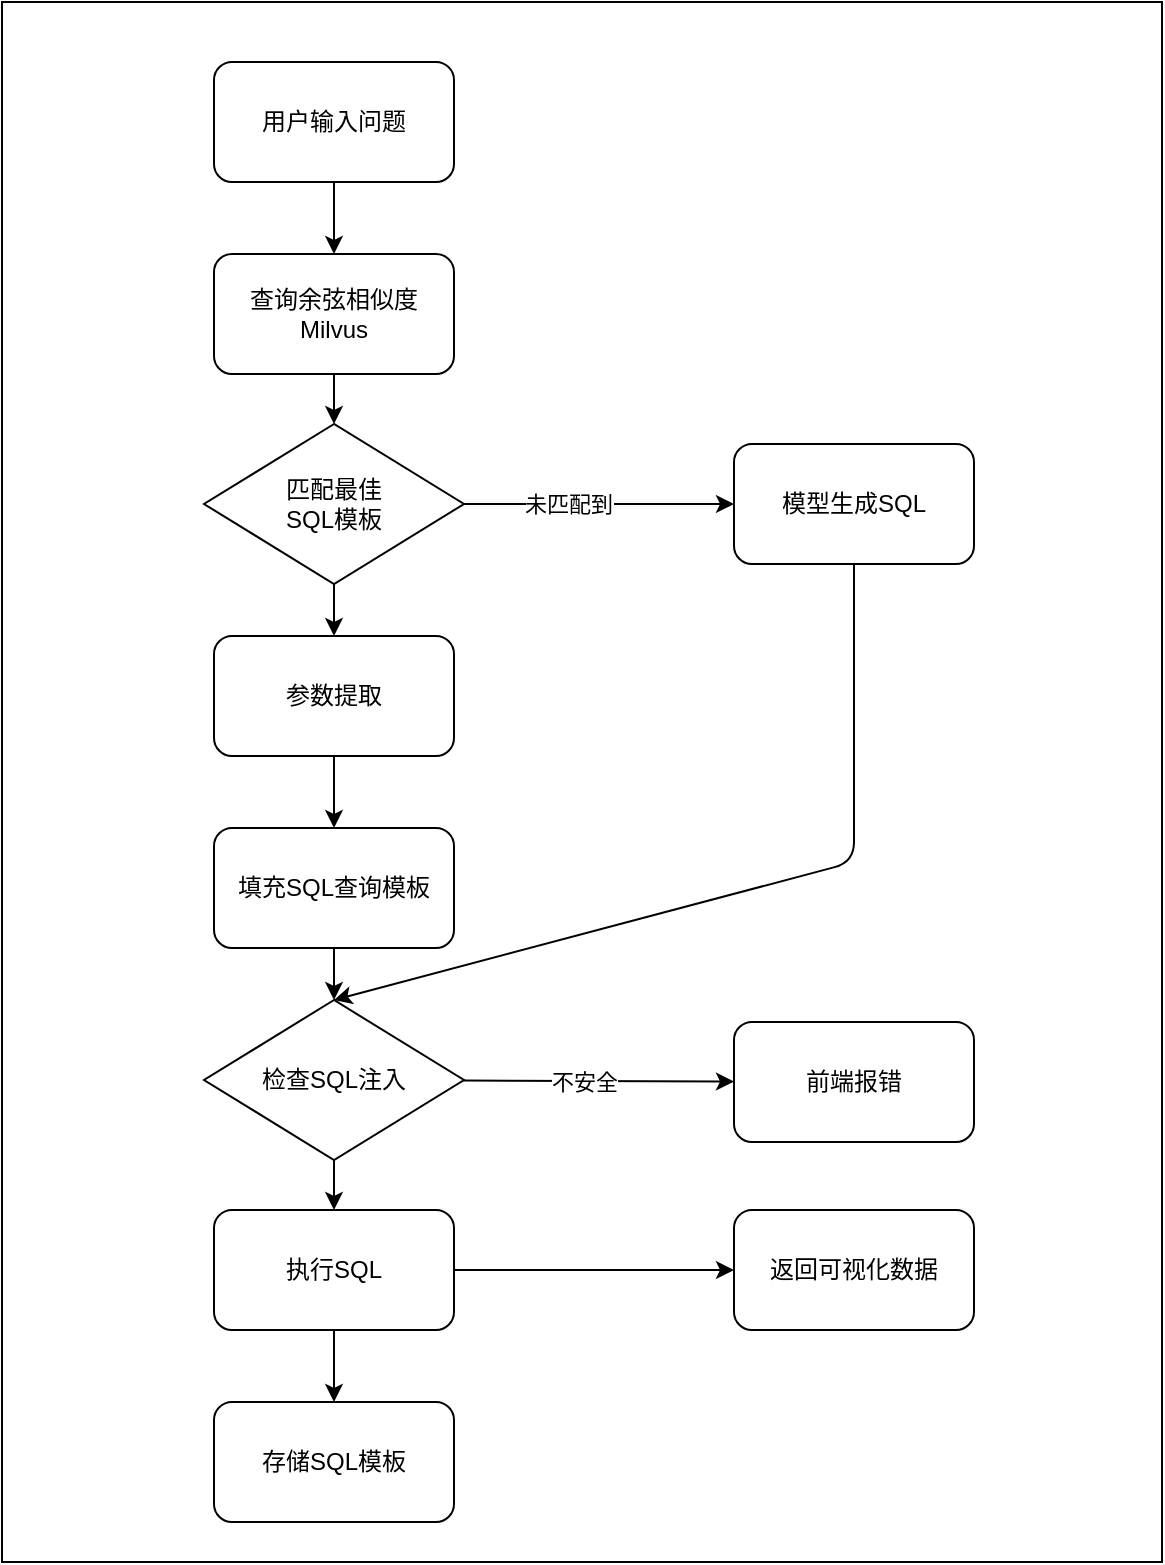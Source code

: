 <mxfile>
    <diagram id="dZuLAgfwFAhf4a5aj4D4" name="第 1 页">
        <mxGraphModel dx="922" dy="674" grid="1" gridSize="10" guides="1" tooltips="1" connect="1" arrows="1" fold="1" page="1" pageScale="1" pageWidth="827" pageHeight="1169" background="none" math="0" shadow="0">
            <root>
                <mxCell id="0"/>
                <mxCell id="1" parent="0"/>
                <mxCell id="34" value="" style="rounded=0;whiteSpace=wrap;html=1;" vertex="1" parent="1">
                    <mxGeometry x="120" y="20" width="580" height="780" as="geometry"/>
                </mxCell>
                <mxCell id="9" value="" style="edgeStyle=none;html=1;" parent="1" source="2" target="3" edge="1">
                    <mxGeometry relative="1" as="geometry"/>
                </mxCell>
                <mxCell id="2" value="用户输入问题" style="rounded=1;whiteSpace=wrap;html=1;flipV=0;flipH=1;" parent="1" vertex="1">
                    <mxGeometry x="226" y="50" width="120" height="60" as="geometry"/>
                </mxCell>
                <mxCell id="16" value="" style="edgeStyle=none;html=1;" parent="1" source="3" target="15" edge="1">
                    <mxGeometry relative="1" as="geometry"/>
                </mxCell>
                <mxCell id="3" value="查询余弦相似度&lt;br&gt;Milvus" style="rounded=1;whiteSpace=wrap;html=1;flipV=0;flipH=1;" parent="1" vertex="1">
                    <mxGeometry x="226" y="146" width="120" height="60" as="geometry"/>
                </mxCell>
                <mxCell id="32" style="edgeStyle=none;html=1;entryX=0.5;entryY=0;entryDx=0;entryDy=0;" parent="1" source="4" target="22" edge="1">
                    <mxGeometry relative="1" as="geometry">
                        <Array as="points">
                            <mxPoint x="546" y="450"/>
                        </Array>
                    </mxGeometry>
                </mxCell>
                <mxCell id="4" value="模型生成SQL" style="rounded=1;whiteSpace=wrap;html=1;" parent="1" vertex="1">
                    <mxGeometry x="486" y="241" width="120" height="60" as="geometry"/>
                </mxCell>
                <mxCell id="12" value="" style="edgeStyle=none;html=1;" parent="1" source="5" target="6" edge="1">
                    <mxGeometry relative="1" as="geometry"/>
                </mxCell>
                <mxCell id="5" value="参数提取" style="rounded=1;whiteSpace=wrap;html=1;flipV=0;flipH=1;" parent="1" vertex="1">
                    <mxGeometry x="226" y="337" width="120" height="60" as="geometry"/>
                </mxCell>
                <mxCell id="24" value="" style="edgeStyle=none;html=1;" parent="1" source="6" target="22" edge="1">
                    <mxGeometry relative="1" as="geometry"/>
                </mxCell>
                <mxCell id="6" value="填充SQL查询模板" style="rounded=1;whiteSpace=wrap;html=1;flipV=0;flipH=1;" parent="1" vertex="1">
                    <mxGeometry x="226" y="433" width="120" height="60" as="geometry"/>
                </mxCell>
                <mxCell id="14" value="" style="edgeStyle=none;html=1;" parent="1" source="7" target="8" edge="1">
                    <mxGeometry relative="1" as="geometry"/>
                </mxCell>
                <mxCell id="33" value="" style="edgeStyle=none;html=1;" parent="1" source="7" target="20" edge="1">
                    <mxGeometry relative="1" as="geometry"/>
                </mxCell>
                <mxCell id="7" value="执行SQL" style="rounded=1;whiteSpace=wrap;html=1;flipV=0;flipH=1;" parent="1" vertex="1">
                    <mxGeometry x="226" y="624" width="120" height="60" as="geometry"/>
                </mxCell>
                <mxCell id="8" value="返回可视化数据" style="rounded=1;whiteSpace=wrap;html=1;" parent="1" vertex="1">
                    <mxGeometry x="486" y="624" width="120" height="60" as="geometry"/>
                </mxCell>
                <mxCell id="17" value="" style="edgeStyle=none;html=1;" parent="1" source="15" target="5" edge="1">
                    <mxGeometry relative="1" as="geometry"/>
                </mxCell>
                <mxCell id="18" value="" style="edgeStyle=none;html=1;" parent="1" source="15" target="4" edge="1">
                    <mxGeometry relative="1" as="geometry"/>
                </mxCell>
                <mxCell id="19" value="未匹配到" style="edgeLabel;html=1;align=center;verticalAlign=middle;resizable=0;points=[];" parent="18" vertex="1" connectable="0">
                    <mxGeometry x="-0.419" relative="1" as="geometry">
                        <mxPoint x="13" as="offset"/>
                    </mxGeometry>
                </mxCell>
                <mxCell id="15" value="匹配最佳&lt;br&gt;SQL模板" style="rhombus;whiteSpace=wrap;html=1;flipV=0;flipH=1;" parent="1" vertex="1">
                    <mxGeometry x="221" y="231" width="130" height="80" as="geometry"/>
                </mxCell>
                <mxCell id="20" value="存储SQL模板" style="whiteSpace=wrap;html=1;rounded=1;flipV=0;flipH=1;" parent="1" vertex="1">
                    <mxGeometry x="226" y="720" width="120" height="60" as="geometry"/>
                </mxCell>
                <mxCell id="26" value="" style="edgeStyle=none;html=1;" parent="1" source="22" target="7" edge="1">
                    <mxGeometry relative="1" as="geometry"/>
                </mxCell>
                <mxCell id="28" value="" style="edgeStyle=none;html=1;" parent="1" source="22" target="27" edge="1">
                    <mxGeometry relative="1" as="geometry"/>
                </mxCell>
                <mxCell id="31" value="不安全" style="edgeLabel;html=1;align=center;verticalAlign=middle;resizable=0;points=[];" parent="28" vertex="1" connectable="0">
                    <mxGeometry x="-0.256" relative="1" as="geometry">
                        <mxPoint x="10" as="offset"/>
                    </mxGeometry>
                </mxCell>
                <mxCell id="22" value="检查SQL注入" style="rhombus;whiteSpace=wrap;html=1;flipV=0;flipH=1;" parent="1" vertex="1">
                    <mxGeometry x="221" y="519" width="130" height="80" as="geometry"/>
                </mxCell>
                <mxCell id="27" value="前端报错" style="rounded=1;whiteSpace=wrap;html=1;" parent="1" vertex="1">
                    <mxGeometry x="486" y="530" width="120" height="60" as="geometry"/>
                </mxCell>
            </root>
        </mxGraphModel>
    </diagram>
</mxfile>